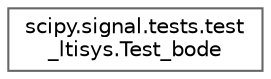 digraph "Graphical Class Hierarchy"
{
 // LATEX_PDF_SIZE
  bgcolor="transparent";
  edge [fontname=Helvetica,fontsize=10,labelfontname=Helvetica,labelfontsize=10];
  node [fontname=Helvetica,fontsize=10,shape=box,height=0.2,width=0.4];
  rankdir="LR";
  Node0 [id="Node000000",label="scipy.signal.tests.test\l_ltisys.Test_bode",height=0.2,width=0.4,color="grey40", fillcolor="white", style="filled",URL="$df/dc5/classscipy_1_1signal_1_1tests_1_1test__ltisys_1_1Test__bode.html",tooltip=" "];
}
